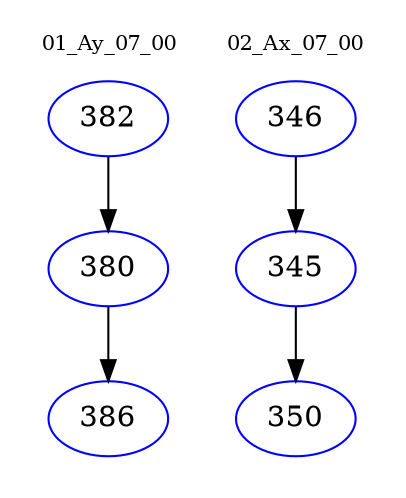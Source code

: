 digraph{
subgraph cluster_0 {
color = white
label = "01_Ay_07_00";
fontsize=10;
T0_382 [label="382", color="blue"]
T0_382 -> T0_380 [color="black"]
T0_380 [label="380", color="blue"]
T0_380 -> T0_386 [color="black"]
T0_386 [label="386", color="blue"]
}
subgraph cluster_1 {
color = white
label = "02_Ax_07_00";
fontsize=10;
T1_346 [label="346", color="blue"]
T1_346 -> T1_345 [color="black"]
T1_345 [label="345", color="blue"]
T1_345 -> T1_350 [color="black"]
T1_350 [label="350", color="blue"]
}
}
